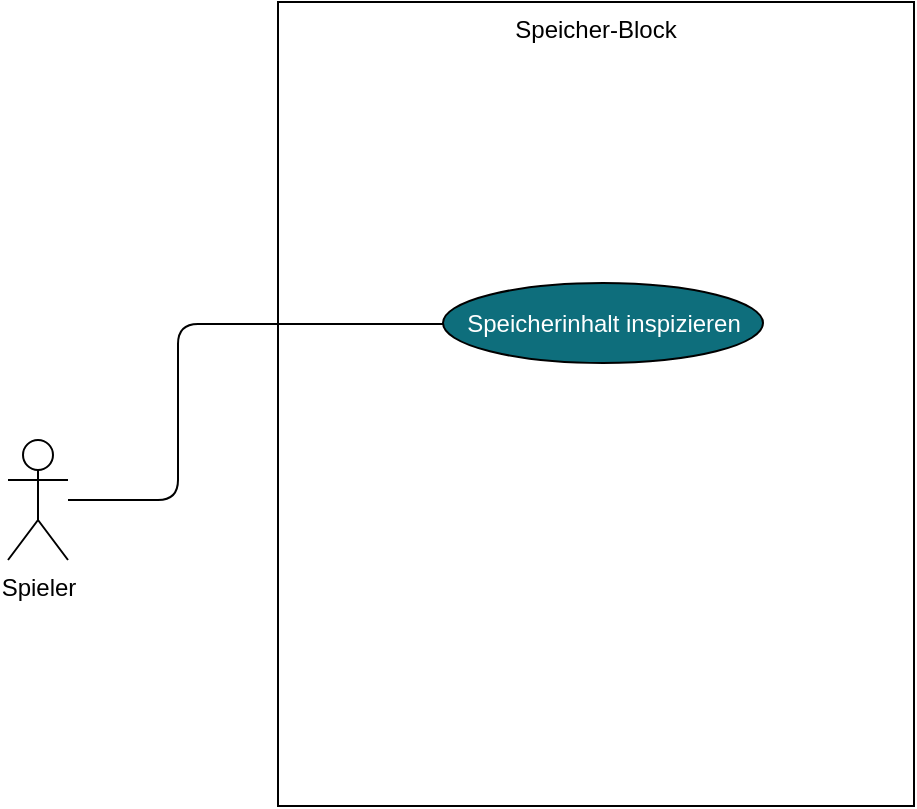 <mxfile version="22.1.4" type="github">
  <diagram name="Seite-1" id="VoximPgfXESim8kF5o4X">
    <mxGraphModel dx="877" dy="471" grid="1" gridSize="10" guides="1" tooltips="1" connect="1" arrows="1" fold="1" page="1" pageScale="1" pageWidth="827" pageHeight="1169" math="0" shadow="0">
      <root>
        <mxCell id="0" />
        <mxCell id="1" parent="0" />
        <mxCell id="Ijv35LxQ1c8h_hiRQsC4-1" value="Speicher-Block" style="whiteSpace=wrap;html=1;fillColor=none;verticalAlign=top;" vertex="1" parent="1">
          <mxGeometry x="255" y="148" width="318" height="402" as="geometry" />
        </mxCell>
        <mxCell id="Ijv35LxQ1c8h_hiRQsC4-5" value="Spieler" style="shape=umlActor;verticalLabelPosition=bottom;labelBackgroundColor=#ffffff;verticalAlign=top;html=1;fillColor=none;" vertex="1" parent="1">
          <mxGeometry x="120" y="367" width="30" height="60" as="geometry" />
        </mxCell>
        <mxCell id="Ijv35LxQ1c8h_hiRQsC4-6" value="Speicherinhalt inspizieren" style="ellipse;whiteSpace=wrap;html=1;fillColor=#0e6e7c;fontColor=#FFFFFF;" vertex="1" parent="1">
          <mxGeometry x="337.5" y="288.5" width="160" height="40" as="geometry" />
        </mxCell>
        <mxCell id="Ijv35LxQ1c8h_hiRQsC4-10" style="edgeStyle=orthogonalEdgeStyle;orthogonalLoop=1;jettySize=auto;html=1;endArrow=none;endFill=0;rounded=1;" edge="1" parent="1" source="Ijv35LxQ1c8h_hiRQsC4-5" target="Ijv35LxQ1c8h_hiRQsC4-6">
          <mxGeometry relative="1" as="geometry">
            <Array as="points">
              <mxPoint x="205" y="397" />
              <mxPoint x="205" y="309" />
            </Array>
            <mxPoint x="160" y="407.286" as="sourcePoint" />
            <mxPoint x="347.429" y="230.143" as="targetPoint" />
          </mxGeometry>
        </mxCell>
      </root>
    </mxGraphModel>
  </diagram>
</mxfile>
